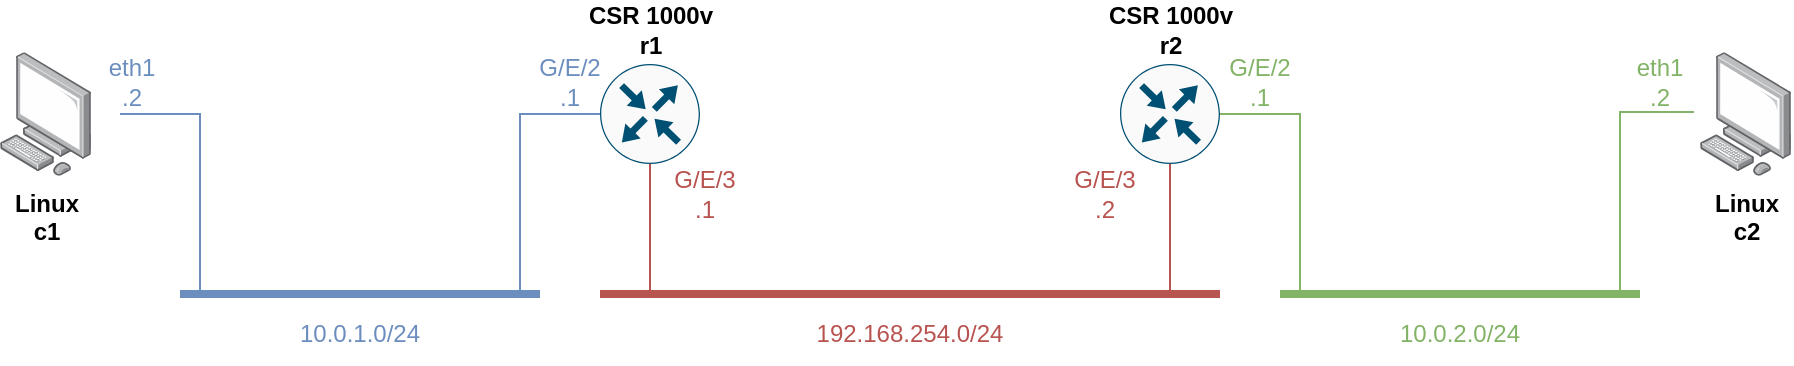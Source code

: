 <mxfile version="20.8.23" type="device"><diagram name="Página-1" id="SmHWo3Sd8LXQBGo9pZyh"><mxGraphModel dx="1490" dy="867" grid="1" gridSize="10" guides="1" tooltips="1" connect="1" arrows="1" fold="1" page="1" pageScale="1" pageWidth="1169" pageHeight="827" math="0" shadow="0"><root><mxCell id="0"/><mxCell id="1" parent="0"/><mxCell id="3RwXAs3ccTheJDjSv0rG-1" value="CSR 1000v&lt;br&gt;r1" style="sketch=0;points=[[0.5,0,0],[1,0.5,0],[0.5,1,0],[0,0.5,0],[0.145,0.145,0],[0.856,0.145,0],[0.855,0.856,0],[0.145,0.855,0]];verticalLabelPosition=top;html=1;verticalAlign=bottom;aspect=fixed;align=center;pointerEvents=1;shape=mxgraph.cisco19.rect;prIcon=router;fillColor=#FAFAFA;strokeColor=#005073;labelPosition=center;fontStyle=1" vertex="1" parent="1"><mxGeometry x="350" y="320" width="50" height="50" as="geometry"/></mxCell><mxCell id="3RwXAs3ccTheJDjSv0rG-2" value="CSR 1000v&lt;br&gt;r2" style="sketch=0;points=[[0.5,0,0],[1,0.5,0],[0.5,1,0],[0,0.5,0],[0.145,0.145,0],[0.856,0.145,0],[0.855,0.856,0],[0.145,0.855,0]];verticalLabelPosition=top;html=1;verticalAlign=bottom;aspect=fixed;align=center;pointerEvents=1;shape=mxgraph.cisco19.rect;prIcon=router;fillColor=#FAFAFA;strokeColor=#005073;labelPosition=center;fontStyle=1" vertex="1" parent="1"><mxGeometry x="610" y="320" width="50" height="50" as="geometry"/></mxCell><mxCell id="3RwXAs3ccTheJDjSv0rG-3" value="" style="line;strokeWidth=4;html=1;perimeter=backbonePerimeter;points=[];outlineConnect=0;fillColor=#f8cecc;strokeColor=#b85450;" vertex="1" parent="1"><mxGeometry x="350" y="430" width="310" height="10" as="geometry"/></mxCell><mxCell id="3RwXAs3ccTheJDjSv0rG-5" value="Linux&lt;br&gt;c1" style="points=[];aspect=fixed;html=1;align=center;shadow=0;dashed=0;image;image=img/lib/allied_telesis/computer_and_terminals/Personal_Computer.svg;fontStyle=1" vertex="1" parent="1"><mxGeometry x="50" y="314.1" width="45.6" height="61.8" as="geometry"/></mxCell><mxCell id="3RwXAs3ccTheJDjSv0rG-6" value="Linux&lt;br&gt;c2" style="points=[];aspect=fixed;html=1;align=center;shadow=0;dashed=0;image;image=img/lib/allied_telesis/computer_and_terminals/Personal_Computer.svg;fontStyle=1" vertex="1" parent="1"><mxGeometry x="900" y="314.1" width="45.6" height="61.8" as="geometry"/></mxCell><mxCell id="3RwXAs3ccTheJDjSv0rG-7" value="" style="endArrow=none;html=1;rounded=0;entryX=0.5;entryY=1;entryDx=0;entryDy=0;entryPerimeter=0;fillColor=#f8cecc;strokeColor=#b85450;" edge="1" parent="1" source="3RwXAs3ccTheJDjSv0rG-3" target="3RwXAs3ccTheJDjSv0rG-1"><mxGeometry width="50" height="50" relative="1" as="geometry"><mxPoint x="320" y="650" as="sourcePoint"/><mxPoint x="370" y="600" as="targetPoint"/></mxGeometry></mxCell><mxCell id="3RwXAs3ccTheJDjSv0rG-8" value="" style="endArrow=none;html=1;rounded=0;entryX=0.5;entryY=1;entryDx=0;entryDy=0;entryPerimeter=0;fillColor=#f8cecc;strokeColor=#b85450;" edge="1" parent="1" source="3RwXAs3ccTheJDjSv0rG-3" target="3RwXAs3ccTheJDjSv0rG-2"><mxGeometry width="50" height="50" relative="1" as="geometry"><mxPoint x="600" y="630" as="sourcePoint"/><mxPoint x="650" y="580" as="targetPoint"/></mxGeometry></mxCell><mxCell id="3RwXAs3ccTheJDjSv0rG-9" value="&lt;font color=&quot;#B85450&quot;&gt;G/E/3&lt;br&gt;.1&lt;/font&gt;" style="text;html=1;strokeColor=none;fillColor=none;align=center;verticalAlign=middle;whiteSpace=wrap;rounded=0;fontColor=#F8CECC;" vertex="1" parent="1"><mxGeometry x="390" y="370" width="25" height="30" as="geometry"/></mxCell><mxCell id="3RwXAs3ccTheJDjSv0rG-11" value="192.168.254.0/24" style="text;html=1;strokeColor=none;fillColor=none;align=center;verticalAlign=middle;whiteSpace=wrap;rounded=0;fontColor=#B85450;" vertex="1" parent="1"><mxGeometry x="455" y="440" width="100" height="30" as="geometry"/></mxCell><mxCell id="3RwXAs3ccTheJDjSv0rG-12" value="" style="line;strokeWidth=4;html=1;perimeter=backbonePerimeter;points=[];outlineConnect=0;fillColor=#dae8fc;strokeColor=#6c8ebf;" vertex="1" parent="1"><mxGeometry x="140" y="430" width="180" height="10" as="geometry"/></mxCell><mxCell id="3RwXAs3ccTheJDjSv0rG-13" value="" style="line;strokeWidth=4;html=1;perimeter=backbonePerimeter;points=[];outlineConnect=0;fillColor=#d5e8d4;strokeColor=#82b366;" vertex="1" parent="1"><mxGeometry x="690" y="430" width="180" height="10" as="geometry"/></mxCell><mxCell id="3RwXAs3ccTheJDjSv0rG-14" value="10.0.1.0/24" style="text;html=1;strokeColor=none;fillColor=none;align=center;verticalAlign=middle;whiteSpace=wrap;rounded=0;fontColor=#6C8EBF;" vertex="1" parent="1"><mxGeometry x="200" y="440" width="60" height="30" as="geometry"/></mxCell><mxCell id="3RwXAs3ccTheJDjSv0rG-15" value="G/E/2&lt;br&gt;.1" style="text;html=1;strokeColor=none;fillColor=none;align=center;verticalAlign=middle;whiteSpace=wrap;rounded=0;fontColor=#6C8EBF;" vertex="1" parent="1"><mxGeometry x="320" y="314.1" width="30" height="30" as="geometry"/></mxCell><mxCell id="3RwXAs3ccTheJDjSv0rG-17" value="" style="endArrow=none;html=1;rounded=0;fontColor=#6C8EBF;fillColor=#dae8fc;strokeColor=#6c8ebf;" edge="1" parent="1"><mxGeometry width="50" height="50" relative="1" as="geometry"><mxPoint x="150" y="435" as="sourcePoint"/><mxPoint x="110" y="345" as="targetPoint"/><Array as="points"><mxPoint x="150" y="345"/></Array></mxGeometry></mxCell><mxCell id="3RwXAs3ccTheJDjSv0rG-18" value="" style="endArrow=none;html=1;rounded=0;fontColor=#6C8EBF;entryX=0;entryY=0.5;entryDx=0;entryDy=0;entryPerimeter=0;fillColor=#dae8fc;strokeColor=#6c8ebf;" edge="1" parent="1" target="3RwXAs3ccTheJDjSv0rG-1"><mxGeometry width="50" height="50" relative="1" as="geometry"><mxPoint x="310" y="435" as="sourcePoint"/><mxPoint x="390" y="550" as="targetPoint"/><Array as="points"><mxPoint x="310" y="345"/></Array></mxGeometry></mxCell><mxCell id="3RwXAs3ccTheJDjSv0rG-19" value="eth1&lt;br&gt;.2" style="text;html=1;strokeColor=none;fillColor=none;align=center;verticalAlign=middle;whiteSpace=wrap;rounded=0;fontColor=#6C8EBF;" vertex="1" parent="1"><mxGeometry x="105.6" y="314.1" width="20" height="30" as="geometry"/></mxCell><mxCell id="3RwXAs3ccTheJDjSv0rG-20" value="&lt;font color=&quot;#B85450&quot;&gt;G/E/3&lt;br&gt;.2&lt;/font&gt;" style="text;html=1;strokeColor=none;fillColor=none;align=center;verticalAlign=middle;whiteSpace=wrap;rounded=0;fontColor=#F8CECC;" vertex="1" parent="1"><mxGeometry x="590" y="370" width="25" height="30" as="geometry"/></mxCell><mxCell id="3RwXAs3ccTheJDjSv0rG-21" value="10.0.2.0/24" style="text;html=1;strokeColor=none;fillColor=none;align=center;verticalAlign=middle;whiteSpace=wrap;rounded=0;fontColor=#82B366;" vertex="1" parent="1"><mxGeometry x="750" y="440" width="60" height="30" as="geometry"/></mxCell><mxCell id="3RwXAs3ccTheJDjSv0rG-22" value="G/E/2&lt;br&gt;.1" style="text;html=1;strokeColor=none;fillColor=none;align=center;verticalAlign=middle;whiteSpace=wrap;rounded=0;fontColor=#82B366;" vertex="1" parent="1"><mxGeometry x="660" y="314.1" width="40" height="30" as="geometry"/></mxCell><mxCell id="3RwXAs3ccTheJDjSv0rG-23" value="eth1&lt;br&gt;.2" style="text;html=1;strokeColor=none;fillColor=none;align=center;verticalAlign=middle;whiteSpace=wrap;rounded=0;fontColor=#82B366;" vertex="1" parent="1"><mxGeometry x="860" y="314.1" width="40" height="30" as="geometry"/></mxCell><mxCell id="3RwXAs3ccTheJDjSv0rG-24" value="" style="endArrow=none;html=1;rounded=0;fontColor=#82B366;entryX=1;entryY=0.5;entryDx=0;entryDy=0;entryPerimeter=0;fillColor=#d5e8d4;strokeColor=#82b366;" edge="1" parent="1" target="3RwXAs3ccTheJDjSv0rG-2"><mxGeometry width="50" height="50" relative="1" as="geometry"><mxPoint x="700" y="435" as="sourcePoint"/><mxPoint x="940" y="520" as="targetPoint"/><Array as="points"><mxPoint x="700" y="345"/></Array></mxGeometry></mxCell><mxCell id="3RwXAs3ccTheJDjSv0rG-25" value="" style="endArrow=none;html=1;rounded=0;fontColor=#82B366;entryX=-0.066;entryY=0.484;entryDx=0;entryDy=0;entryPerimeter=0;fillColor=#d5e8d4;strokeColor=#82b366;" edge="1" parent="1" source="3RwXAs3ccTheJDjSv0rG-13" target="3RwXAs3ccTheJDjSv0rG-6"><mxGeometry width="50" height="50" relative="1" as="geometry"><mxPoint x="710" y="445" as="sourcePoint"/><mxPoint x="670" y="355" as="targetPoint"/><Array as="points"><mxPoint x="860" y="344"/></Array></mxGeometry></mxCell></root></mxGraphModel></diagram></mxfile>